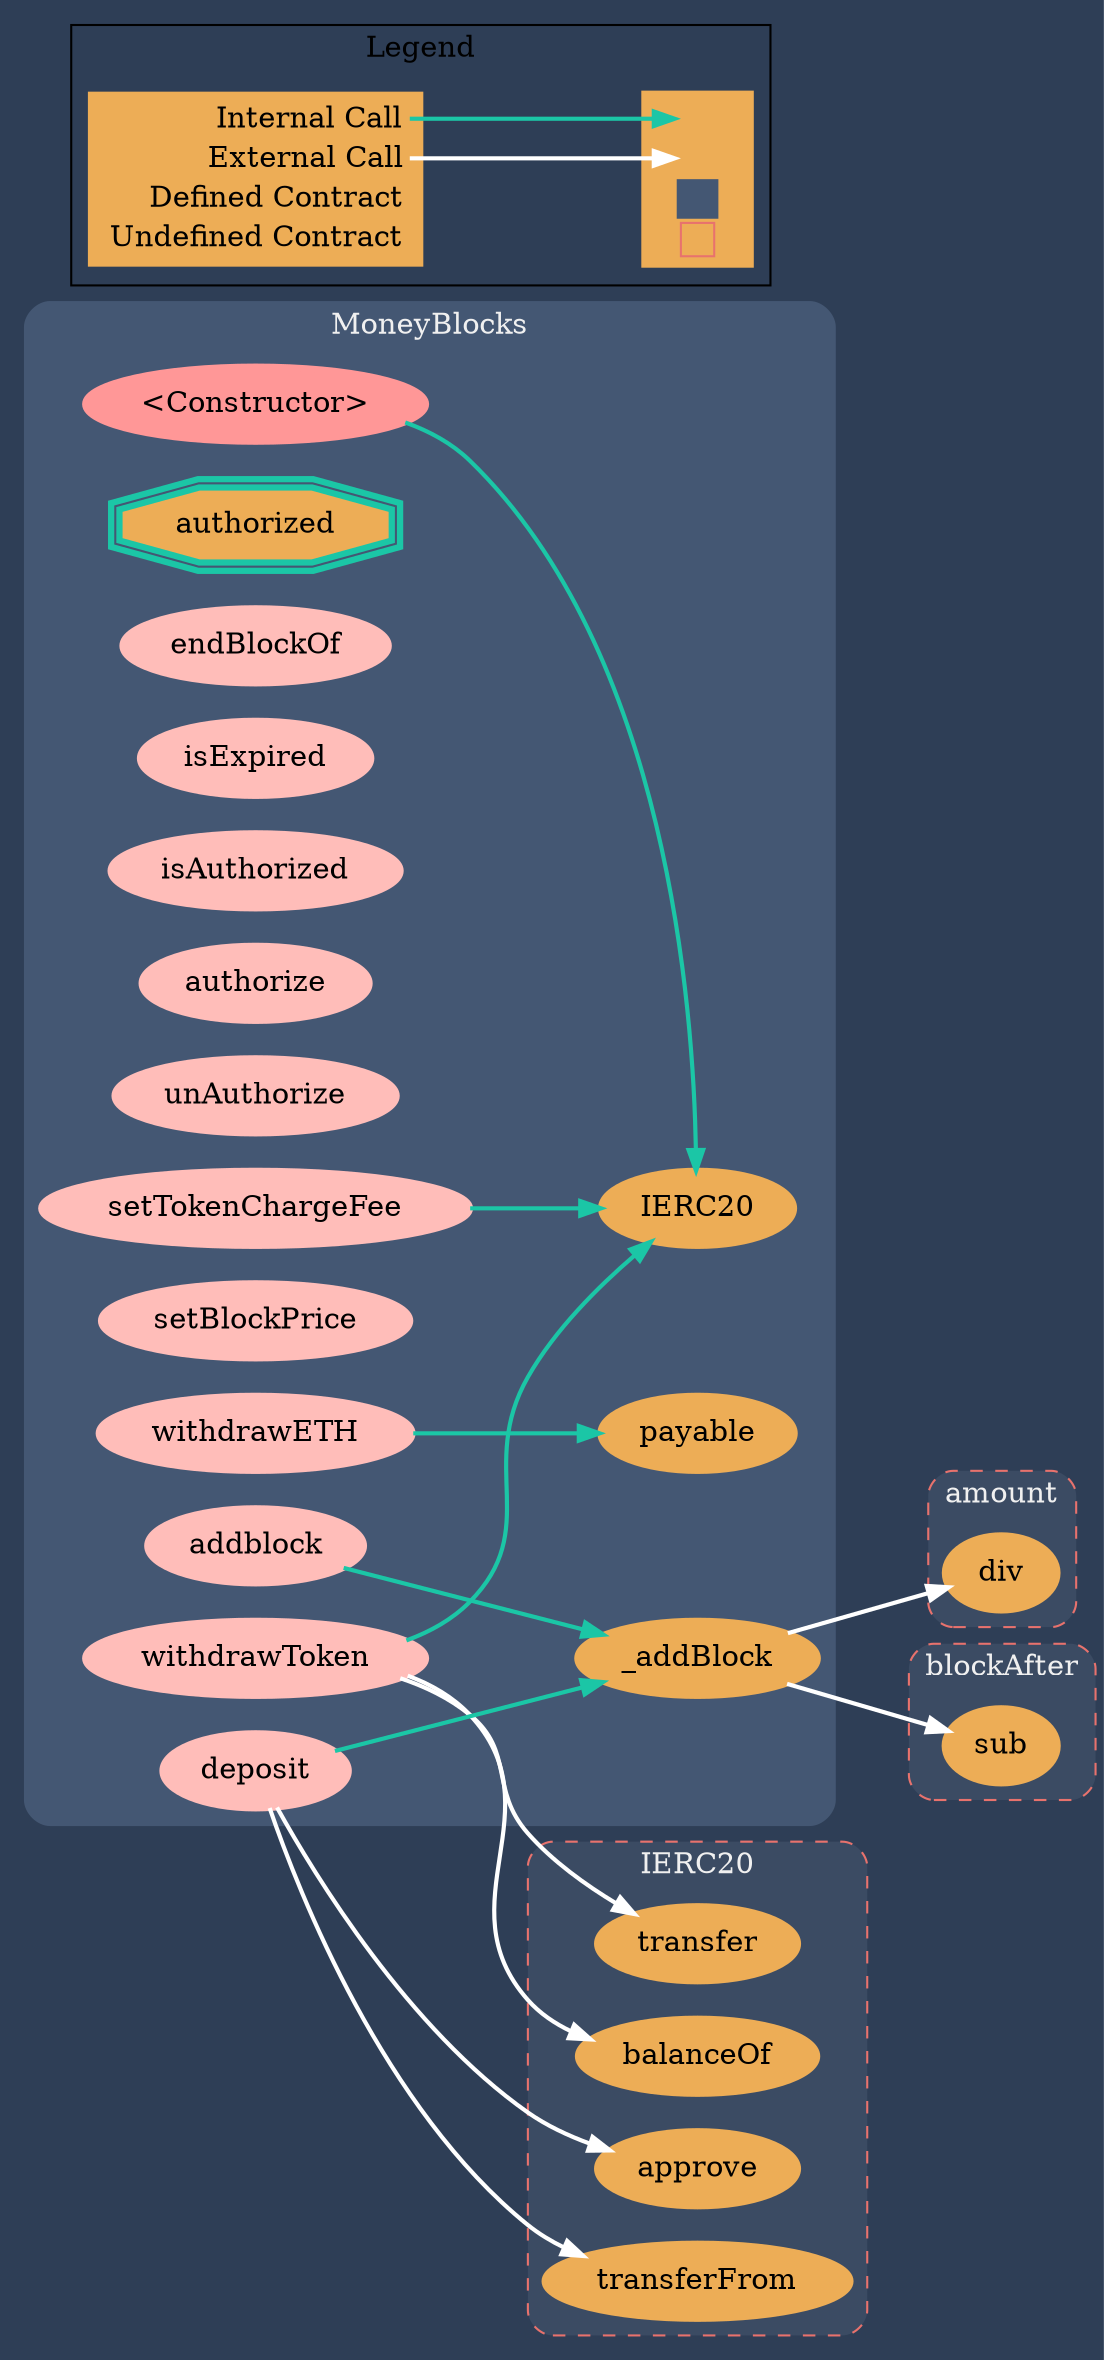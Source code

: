 digraph G {
  graph [ ratio = "auto", page = "100", compound =true, bgcolor = "#2e3e56" ];
  node [ style = "filled", fillcolor = "#edad56", color = "#edad56", penwidth =3 ];
  edge [ color = "#fcfcfc", penwidth =2, fontname = "helvetica Neue Ultra Light" ];
subgraph "clusterMoneyBlocks" {
  graph [ label = "MoneyBlocks", color = "#445773", fontcolor = "#f0f0f0", style = "rounded", bgcolor = "#445773" ];
  "MoneyBlocks.<Constructor>" [ label = "<Constructor>", color = "#FF9797", fillcolor = "#FF9797" ];
  "MoneyBlocks.authorized" [ label = "authorized", color = "#1bc6a6", shape =doubleoctagon ];
  "MoneyBlocks.endBlockOf" [ label = "endBlockOf", color = "#ffbdb9", fillcolor = "#ffbdb9" ];
  "MoneyBlocks.isExpired" [ label = "isExpired", color = "#ffbdb9", fillcolor = "#ffbdb9" ];
  "MoneyBlocks.isAuthorized" [ label = "isAuthorized", color = "#ffbdb9", fillcolor = "#ffbdb9" ];
  "MoneyBlocks.authorize" [ label = "authorize", color = "#ffbdb9", fillcolor = "#ffbdb9" ];
  "MoneyBlocks.unAuthorize" [ label = "unAuthorize", color = "#ffbdb9", fillcolor = "#ffbdb9" ];
  "MoneyBlocks.setTokenChargeFee" [ label = "setTokenChargeFee", color = "#ffbdb9", fillcolor = "#ffbdb9" ];
  "MoneyBlocks.setBlockPrice" [ label = "setBlockPrice", color = "#ffbdb9", fillcolor = "#ffbdb9" ];
  "MoneyBlocks.withdrawETH" [ label = "withdrawETH", color = "#ffbdb9", fillcolor = "#ffbdb9" ];
  "MoneyBlocks.withdrawToken" [ label = "withdrawToken", color = "#ffbdb9", fillcolor = "#ffbdb9" ];
  "MoneyBlocks.deposit" [ label = "deposit", color = "#ffbdb9", fillcolor = "#ffbdb9" ];
  "MoneyBlocks._addBlock" [ label = "_addBlock" ];
  "MoneyBlocks.addblock" [ label = "addblock", color = "#ffbdb9", fillcolor = "#ffbdb9" ];
  "MoneyBlocks.IERC20" [ label = "IERC20" ];
  "MoneyBlocks.payable" [ label = "payable" ];
}

subgraph "clusterIERC20" {
  graph [ label = "IERC20", color = "#e8726d", fontcolor = "#f0f0f0", style = "rounded,dashed", bgcolor = "#3b4b63" ];
  "IERC20.transfer" [ label = "transfer" ];
  "IERC20.balanceOf" [ label = "balanceOf" ];
  "IERC20.approve" [ label = "approve" ];
  "IERC20.transferFrom" [ label = "transferFrom" ];
}

subgraph "clusteramount" {
  graph [ label = "amount", color = "#e8726d", fontcolor = "#f0f0f0", style = "rounded,dashed", bgcolor = "#3b4b63" ];
  "amount.div" [ label = "div" ];
}

subgraph "clusterblockAfter" {
  graph [ label = "blockAfter", color = "#e8726d", fontcolor = "#f0f0f0", style = "rounded,dashed", bgcolor = "#3b4b63" ];
  "blockAfter.sub" [ label = "sub" ];
}

  "MoneyBlocks.<Constructor>";
  "MoneyBlocks.IERC20";
  "MoneyBlocks.setTokenChargeFee";
  "MoneyBlocks.withdrawETH";
  "MoneyBlocks.payable";
  "MoneyBlocks.withdrawToken";
  "IERC20.transfer";
  "IERC20.balanceOf";
  "MoneyBlocks.deposit";
  "IERC20.approve";
  "IERC20.transferFrom";
  "MoneyBlocks._addBlock";
  "amount.div";
  "blockAfter.sub";
  "MoneyBlocks.addblock";
  "MoneyBlocks.<Constructor>" -> "MoneyBlocks.IERC20" [ color = "#1bc6a6" ];
  "MoneyBlocks.setTokenChargeFee" -> "MoneyBlocks.IERC20" [ color = "#1bc6a6" ];
  "MoneyBlocks.withdrawETH" -> "MoneyBlocks.payable" [ color = "#1bc6a6" ];
  "MoneyBlocks.withdrawToken" -> "MoneyBlocks.IERC20" [ color = "#1bc6a6" ];
  "MoneyBlocks.withdrawToken" -> "IERC20.transfer" [ color = "white" ];
  "MoneyBlocks.withdrawToken" -> "IERC20.balanceOf" [ color = "white" ];
  "MoneyBlocks.deposit" -> "IERC20.approve" [ color = "white" ];
  "MoneyBlocks.deposit" -> "IERC20.transferFrom" [ color = "white" ];
  "MoneyBlocks.deposit" -> "MoneyBlocks._addBlock" [ color = "#1bc6a6" ];
  "MoneyBlocks._addBlock" -> "amount.div" [ color = "white" ];
  "MoneyBlocks._addBlock" -> "blockAfter.sub" [ color = "white" ];
  "MoneyBlocks.addblock" -> "MoneyBlocks._addBlock" [ color = "#1bc6a6" ];


rankdir=LR
node [shape=plaintext]
subgraph cluster_01 { 
label = "Legend";
key [label=<<table border="0" cellpadding="2" cellspacing="0" cellborder="0">
  <tr><td align="right" port="i1">Internal Call</td></tr>
  <tr><td align="right" port="i2">External Call</td></tr>
  <tr><td align="right" port="i3">Defined Contract</td></tr>
  <tr><td align="right" port="i4">Undefined Contract</td></tr>
  </table>>]
key2 [label=<<table border="0" cellpadding="2" cellspacing="0" cellborder="0">
  <tr><td port="i1">&nbsp;&nbsp;&nbsp;</td></tr>
  <tr><td port="i2">&nbsp;&nbsp;&nbsp;</td></tr>
  <tr><td port="i3" bgcolor="#445773">&nbsp;&nbsp;&nbsp;</td></tr>
  <tr><td port="i4">
    <table border="1" cellborder="0" cellspacing="0" cellpadding="7" color="#e8726d">
      <tr>
       <td></td>
      </tr>
     </table>
  </td></tr>
  </table>>]
key:i1:e -> key2:i1:w [color="#1bc6a6"]
key:i2:e -> key2:i2:w [color="white"]
}
}
